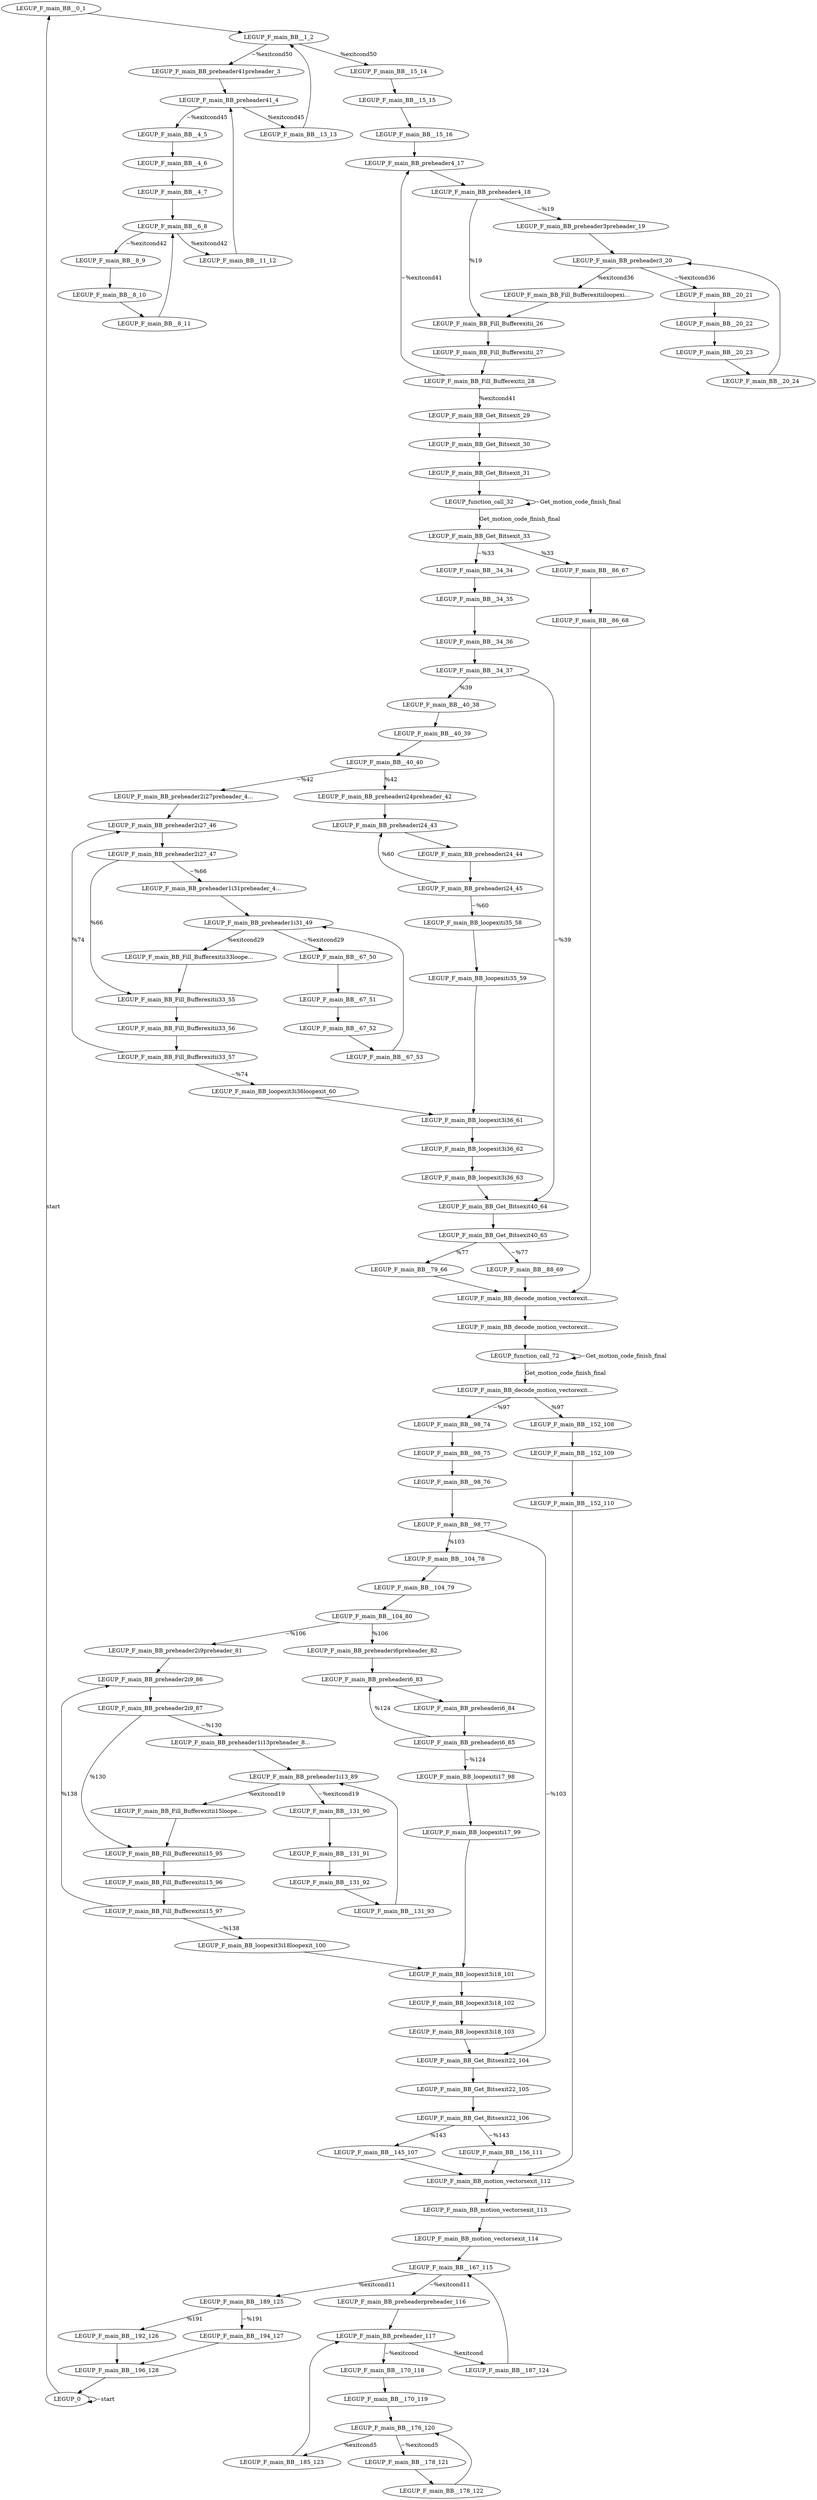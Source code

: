 digraph {
Node0x314bb20[label="LEGUP_F_main_BB__0_1"];
Node0x314b980[label="LEGUP_0"];
Node0x314b980 -> Node0x314bb20[label="start"];
Node0x314b980 -> Node0x314b980[label="~start"];
Node0x314bc70[label="LEGUP_F_main_BB__1_2"];
Node0x314bb20 -> Node0x314bc70;
Node0x314c6f0[label="LEGUP_F_main_BB__15_14"];
Node0x314bc70 -> Node0x314c6f0[label="%exitcond50"];
Node0x314bdc0[label="LEGUP_F_main_BB_preheader41preheader_3"];
Node0x314bc70 -> Node0x314bdc0[label="~%exitcond50"];
Node0x314bf10[label="LEGUP_F_main_BB_preheader41_4"];
Node0x314bdc0 -> Node0x314bf10;
Node0x314c5a0[label="LEGUP_F_main_BB__13_13"];
Node0x314bf10 -> Node0x314c5a0[label="%exitcond45"];
Node0x314c060[label="LEGUP_F_main_BB__4_5"];
Node0x314bf10 -> Node0x314c060[label="~%exitcond45"];
Node0x31251e0[label="LEGUP_F_main_BB__4_6"];
Node0x314c060 -> Node0x31251e0;
Node0x31252b0[label="LEGUP_F_main_BB__4_7"];
Node0x31251e0 -> Node0x31252b0;
Node0x314c1b0[label="LEGUP_F_main_BB__6_8"];
Node0x31252b0 -> Node0x314c1b0;
Node0x314c450[label="LEGUP_F_main_BB__11_12"];
Node0x314c1b0 -> Node0x314c450[label="%exitcond42"];
Node0x314c300[label="LEGUP_F_main_BB__8_9"];
Node0x314c1b0 -> Node0x314c300[label="~%exitcond42"];
Node0x3126490[label="LEGUP_F_main_BB__8_10"];
Node0x314c300 -> Node0x3126490;
Node0x3126560[label="LEGUP_F_main_BB__8_11"];
Node0x3126490 -> Node0x3126560;
Node0x3126560 -> Node0x314c1b0;
Node0x314c450 -> Node0x314bf10;
Node0x314c5a0 -> Node0x314bc70;
Node0x3127740[label="LEGUP_F_main_BB__15_15"];
Node0x314c6f0 -> Node0x3127740;
Node0x3127810[label="LEGUP_F_main_BB__15_16"];
Node0x3127740 -> Node0x3127810;
Node0x314c840[label="LEGUP_F_main_BB_preheader4_17"];
Node0x3127810 -> Node0x314c840;
Node0x31278e0[label="LEGUP_F_main_BB_preheader4_18"];
Node0x314c840 -> Node0x31278e0;
Node0x314df00[label="LEGUP_F_main_BB_Fill_Bufferexitii_26"];
Node0x31278e0 -> Node0x314df00[label="%19"];
Node0x314c990[label="LEGUP_F_main_BB_preheader3preheader_19"];
Node0x31278e0 -> Node0x314c990[label="~%19"];
Node0x314db10[label="LEGUP_F_main_BB_preheader3_20"];
Node0x314c990 -> Node0x314db10;
Node0x314ddb0[label="LEGUP_F_main_BB_Fill_Bufferexitiiloopexi..."];
Node0x314db10 -> Node0x314ddb0[label="%exitcond36"];
Node0x314dc60[label="LEGUP_F_main_BB__20_21"];
Node0x314db10 -> Node0x314dc60[label="~%exitcond36"];
Node0x3127bc0[label="LEGUP_F_main_BB__20_22"];
Node0x314dc60 -> Node0x3127bc0;
Node0x3127c90[label="LEGUP_F_main_BB__20_23"];
Node0x3127bc0 -> Node0x3127c90;
Node0x3127d60[label="LEGUP_F_main_BB__20_24"];
Node0x3127c90 -> Node0x3127d60;
Node0x3127d60 -> Node0x314db10;
Node0x314ddb0 -> Node0x314df00;
Node0x311fa20[label="LEGUP_F_main_BB_Fill_Bufferexitii_27"];
Node0x314df00 -> Node0x311fa20;
Node0x311faf0[label="LEGUP_F_main_BB_Fill_Bufferexitii_28"];
Node0x311fa20 -> Node0x311faf0;
Node0x314e050[label="LEGUP_F_main_BB_Get_Bitsexit_29"];
Node0x311faf0 -> Node0x314e050[label="%exitcond41"];
Node0x311faf0 -> Node0x314c840[label="~%exitcond41"];
Node0x3124e30[label="LEGUP_F_main_BB_Get_Bitsexit_30"];
Node0x314e050 -> Node0x3124e30;
Node0x3124f00[label="LEGUP_F_main_BB_Get_Bitsexit_31"];
Node0x3124e30 -> Node0x3124f00;
Node0x344dc50[label="LEGUP_function_call_32"];
Node0x3124f00 -> Node0x344dc50;
Node0x3124fd0[label="LEGUP_F_main_BB_Get_Bitsexit_33"];
Node0x344dc50 -> Node0x3124fd0[label="Get_motion_code_finish_final"];
Node0x344dc50 -> Node0x344dc50[label="~Get_motion_code_finish_final"];
Node0x311cc60[label="LEGUP_F_main_BB__86_67"];
Node0x3124fd0 -> Node0x311cc60[label="%33"];
Node0x314e1a0[label="LEGUP_F_main_BB__34_34"];
Node0x3124fd0 -> Node0x314e1a0[label="~%33"];
Node0x3125510[label="LEGUP_F_main_BB__34_35"];
Node0x314e1a0 -> Node0x3125510;
Node0x31255e0[label="LEGUP_F_main_BB__34_36"];
Node0x3125510 -> Node0x31255e0;
Node0x31256b0[label="LEGUP_F_main_BB__34_37"];
Node0x31255e0 -> Node0x31256b0;
Node0x314e2f0[label="LEGUP_F_main_BB__40_38"];
Node0x31256b0 -> Node0x314e2f0[label="%39"];
Node0x311c9c0[label="LEGUP_F_main_BB_Get_Bitsexit40_64"];
Node0x31256b0 -> Node0x311c9c0[label="~%39"];
Node0x31259a0[label="LEGUP_F_main_BB__40_39"];
Node0x314e2f0 -> Node0x31259a0;
Node0x3125a70[label="LEGUP_F_main_BB__40_40"];
Node0x31259a0 -> Node0x3125a70;
Node0x314e590[label="LEGUP_F_main_BB_preheaderi24preheader_42"];
Node0x3125a70 -> Node0x314e590[label="%42"];
Node0x314e440[label="LEGUP_F_main_BB_preheader2i27preheader_4..."];
Node0x3125a70 -> Node0x314e440[label="~%42"];
Node0x314e830[label="LEGUP_F_main_BB_preheader2i27_46"];
Node0x314e440 -> Node0x314e830;
Node0x314e6e0[label="LEGUP_F_main_BB_preheaderi24_43"];
Node0x314e590 -> Node0x314e6e0;
Node0x3125ce0[label="LEGUP_F_main_BB_preheaderi24_44"];
Node0x314e6e0 -> Node0x3125ce0;
Node0x3125db0[label="LEGUP_F_main_BB_preheaderi24_45"];
Node0x3125ce0 -> Node0x3125db0;
Node0x3125db0 -> Node0x314e6e0[label="%60"];
Node0x311c5d0[label="LEGUP_F_main_BB_loopexiti35_58"];
Node0x3125db0 -> Node0x311c5d0[label="~%60"];
Node0x3124640[label="LEGUP_F_main_BB_preheader2i27_47"];
Node0x314e830 -> Node0x3124640;
Node0x314eec0[label="LEGUP_F_main_BB_Fill_Bufferexitii33_55"];
Node0x3124640 -> Node0x314eec0[label="%66"];
Node0x314e980[label="LEGUP_F_main_BB_preheader1i31preheader_4..."];
Node0x3124640 -> Node0x314e980[label="~%66"];
Node0x314ead0[label="LEGUP_F_main_BB_preheader1i31_49"];
Node0x314e980 -> Node0x314ead0;
Node0x314ed70[label="LEGUP_F_main_BB_Fill_Bufferexitii33loope..."];
Node0x314ead0 -> Node0x314ed70[label="%exitcond29"];
Node0x314ec20[label="LEGUP_F_main_BB__67_50"];
Node0x314ead0 -> Node0x314ec20[label="~%exitcond29"];
Node0x3124960[label="LEGUP_F_main_BB__67_51"];
Node0x314ec20 -> Node0x3124960;
Node0x3124a30[label="LEGUP_F_main_BB__67_52"];
Node0x3124960 -> Node0x3124a30;
Node0x3124b00[label="LEGUP_F_main_BB__67_53"];
Node0x3124a30 -> Node0x3124b00;
Node0x3124b00 -> Node0x314ead0;
Node0x314ed70 -> Node0x314eec0;
Node0x3126630[label="LEGUP_F_main_BB_Fill_Bufferexitii33_56"];
Node0x314eec0 -> Node0x3126630;
Node0x3126700[label="LEGUP_F_main_BB_Fill_Bufferexitii33_57"];
Node0x3126630 -> Node0x3126700;
Node0x3126700 -> Node0x314e830[label="%74"];
Node0x311c720[label="LEGUP_F_main_BB_loopexit3i36loopexit_60"];
Node0x3126700 -> Node0x311c720[label="~%74"];
Node0x3126910[label="LEGUP_F_main_BB_loopexiti35_59"];
Node0x311c5d0 -> Node0x3126910;
Node0x311c870[label="LEGUP_F_main_BB_loopexit3i36_61"];
Node0x3126910 -> Node0x311c870;
Node0x311c720 -> Node0x311c870;
Node0x3126a60[label="LEGUP_F_main_BB_loopexit3i36_62"];
Node0x311c870 -> Node0x3126a60;
Node0x3126b30[label="LEGUP_F_main_BB_loopexit3i36_63"];
Node0x3126a60 -> Node0x3126b30;
Node0x3126b30 -> Node0x311c9c0;
Node0x3126d40[label="LEGUP_F_main_BB_Get_Bitsexit40_65"];
Node0x311c9c0 -> Node0x3126d40;
Node0x311cb10[label="LEGUP_F_main_BB__79_66"];
Node0x3126d40 -> Node0x311cb10[label="%77"];
Node0x311cdb0[label="LEGUP_F_main_BB__88_69"];
Node0x3126d40 -> Node0x311cdb0[label="~%77"];
Node0x311cf00[label="LEGUP_F_main_BB_decode_motion_vectorexit..."];
Node0x311cb10 -> Node0x311cf00;
Node0x3124470[label="LEGUP_F_main_BB__86_68"];
Node0x311cc60 -> Node0x3124470;
Node0x3124470 -> Node0x311cf00;
Node0x311cdb0 -> Node0x311cf00;
Node0x3129f90[label="LEGUP_F_main_BB_decode_motion_vectorexit..."];
Node0x311cf00 -> Node0x3129f90;
Node0x3453e60[label="LEGUP_function_call_72"];
Node0x3129f90 -> Node0x3453e60;
Node0x312a060[label="LEGUP_F_main_BB_decode_motion_vectorexit..."];
Node0x3453e60 -> Node0x312a060[label="Get_motion_code_finish_final"];
Node0x3453e60 -> Node0x3453e60[label="~Get_motion_code_finish_final"];
Node0x311e550[label="LEGUP_F_main_BB__152_108"];
Node0x312a060 -> Node0x311e550[label="%97"];
Node0x311d050[label="LEGUP_F_main_BB__98_74"];
Node0x312a060 -> Node0x311d050[label="~%97"];
Node0x312a280[label="LEGUP_F_main_BB__98_75"];
Node0x311d050 -> Node0x312a280;
Node0x312a350[label="LEGUP_F_main_BB__98_76"];
Node0x312a280 -> Node0x312a350;
Node0x312a420[label="LEGUP_F_main_BB__98_77"];
Node0x312a350 -> Node0x312a420;
Node0x311d1a0[label="LEGUP_F_main_BB__104_78"];
Node0x312a420 -> Node0x311d1a0[label="%103"];
Node0x311e2b0[label="LEGUP_F_main_BB_Get_Bitsexit22_104"];
Node0x312a420 -> Node0x311e2b0[label="~%103"];
Node0x312b660[label="LEGUP_F_main_BB__104_79"];
Node0x311d1a0 -> Node0x312b660;
Node0x312b730[label="LEGUP_F_main_BB__104_80"];
Node0x312b660 -> Node0x312b730;
Node0x311d440[label="LEGUP_F_main_BB_preheaderi6preheader_82"];
Node0x312b730 -> Node0x311d440[label="%106"];
Node0x311d2f0[label="LEGUP_F_main_BB_preheader2i9preheader_81"];
Node0x312b730 -> Node0x311d2f0[label="~%106"];
Node0x311d6e0[label="LEGUP_F_main_BB_preheader2i9_86"];
Node0x311d2f0 -> Node0x311d6e0;
Node0x311d590[label="LEGUP_F_main_BB_preheaderi6_83"];
Node0x311d440 -> Node0x311d590;
Node0x311fee0[label="LEGUP_F_main_BB_preheaderi6_84"];
Node0x311d590 -> Node0x311fee0;
Node0x312b970[label="LEGUP_F_main_BB_preheaderi6_85"];
Node0x311fee0 -> Node0x312b970;
Node0x312b970 -> Node0x311d590[label="%124"];
Node0x311dec0[label="LEGUP_F_main_BB_loopexiti17_98"];
Node0x312b970 -> Node0x311dec0[label="~%124"];
Node0x312bcd0[label="LEGUP_F_main_BB_preheader2i9_87"];
Node0x311d6e0 -> Node0x312bcd0;
Node0x311dd70[label="LEGUP_F_main_BB_Fill_Bufferexitii15_95"];
Node0x312bcd0 -> Node0x311dd70[label="%130"];
Node0x311d830[label="LEGUP_F_main_BB_preheader1i13preheader_8..."];
Node0x312bcd0 -> Node0x311d830[label="~%130"];
Node0x311d980[label="LEGUP_F_main_BB_preheader1i13_89"];
Node0x311d830 -> Node0x311d980;
Node0x311dc20[label="LEGUP_F_main_BB_Fill_Bufferexitii15loope..."];
Node0x311d980 -> Node0x311dc20[label="%exitcond19"];
Node0x311dad0[label="LEGUP_F_main_BB__131_90"];
Node0x311d980 -> Node0x311dad0[label="~%exitcond19"];
Node0x312bff0[label="LEGUP_F_main_BB__131_91"];
Node0x311dad0 -> Node0x312bff0;
Node0x312c0c0[label="LEGUP_F_main_BB__131_92"];
Node0x312bff0 -> Node0x312c0c0;
Node0x312c190[label="LEGUP_F_main_BB__131_93"];
Node0x312c0c0 -> Node0x312c190;
Node0x312c190 -> Node0x311d980;
Node0x311dc20 -> Node0x311dd70;
Node0x312c340[label="LEGUP_F_main_BB_Fill_Bufferexitii15_96"];
Node0x311dd70 -> Node0x312c340;
Node0x312c440[label="LEGUP_F_main_BB_Fill_Bufferexitii15_97"];
Node0x312c340 -> Node0x312c440;
Node0x312c440 -> Node0x311d6e0[label="%138"];
Node0x311e010[label="LEGUP_F_main_BB_loopexit3i18loopexit_100"];
Node0x312c440 -> Node0x311e010[label="~%138"];
Node0x3127070[label="LEGUP_F_main_BB_loopexiti17_99"];
Node0x311dec0 -> Node0x3127070;
Node0x311e160[label="LEGUP_F_main_BB_loopexit3i18_101"];
Node0x3127070 -> Node0x311e160;
Node0x311e010 -> Node0x311e160;
Node0x312a660[label="LEGUP_F_main_BB_loopexit3i18_102"];
Node0x311e160 -> Node0x312a660;
Node0x312a730[label="LEGUP_F_main_BB_loopexit3i18_103"];
Node0x312a660 -> Node0x312a730;
Node0x312a730 -> Node0x311e2b0;
Node0x312a940[label="LEGUP_F_main_BB_Get_Bitsexit22_105"];
Node0x311e2b0 -> Node0x312a940;
Node0x312aa10[label="LEGUP_F_main_BB_Get_Bitsexit22_106"];
Node0x312a940 -> Node0x312aa10;
Node0x311e400[label="LEGUP_F_main_BB__145_107"];
Node0x312aa10 -> Node0x311e400[label="%143"];
Node0x311e6a0[label="LEGUP_F_main_BB__156_111"];
Node0x312aa10 -> Node0x311e6a0[label="~%143"];
Node0x311e7f0[label="LEGUP_F_main_BB_motion_vectorsexit_112"];
Node0x311e400 -> Node0x311e7f0;
Node0x312ad80[label="LEGUP_F_main_BB__152_109"];
Node0x311e550 -> Node0x312ad80;
Node0x312ae50[label="LEGUP_F_main_BB__152_110"];
Node0x312ad80 -> Node0x312ae50;
Node0x312ae50 -> Node0x311e7f0;
Node0x311e6a0 -> Node0x311e7f0;
Node0x312b130[label="LEGUP_F_main_BB_motion_vectorsexit_113"];
Node0x311e7f0 -> Node0x312b130;
Node0x312b200[label="LEGUP_F_main_BB_motion_vectorsexit_114"];
Node0x312b130 -> Node0x312b200;
Node0x311e940[label="LEGUP_F_main_BB__167_115"];
Node0x312b200 -> Node0x311e940;
Node0x311f3c0[label="LEGUP_F_main_BB__189_125"];
Node0x311e940 -> Node0x311f3c0[label="%exitcond11"];
Node0x311ea90[label="LEGUP_F_main_BB_preheaderpreheader_116"];
Node0x311e940 -> Node0x311ea90[label="~%exitcond11"];
Node0x311ebe0[label="LEGUP_F_main_BB_preheader_117"];
Node0x311ea90 -> Node0x311ebe0;
Node0x311f270[label="LEGUP_F_main_BB__187_124"];
Node0x311ebe0 -> Node0x311f270[label="%exitcond"];
Node0x311ed30[label="LEGUP_F_main_BB__170_118"];
Node0x311ebe0 -> Node0x311ed30[label="~%exitcond"];
Node0x3127e90[label="LEGUP_F_main_BB__170_119"];
Node0x311ed30 -> Node0x3127e90;
Node0x311ee80[label="LEGUP_F_main_BB__176_120"];
Node0x3127e90 -> Node0x311ee80;
Node0x311f120[label="LEGUP_F_main_BB__185_123"];
Node0x311ee80 -> Node0x311f120[label="%exitcond5"];
Node0x311efd0[label="LEGUP_F_main_BB__178_121"];
Node0x311ee80 -> Node0x311efd0[label="~%exitcond5"];
Node0x31290e0[label="LEGUP_F_main_BB__178_122"];
Node0x311efd0 -> Node0x31290e0;
Node0x31290e0 -> Node0x311ee80;
Node0x311f120 -> Node0x311ebe0;
Node0x311f270 -> Node0x311e940;
Node0x311f510[label="LEGUP_F_main_BB__192_126"];
Node0x311f3c0 -> Node0x311f510[label="%191"];
Node0x311f660[label="LEGUP_F_main_BB__194_127"];
Node0x311f3c0 -> Node0x311f660[label="~%191"];
Node0x311f7b0[label="LEGUP_F_main_BB__196_128"];
Node0x311f510 -> Node0x311f7b0;
Node0x311f660 -> Node0x311f7b0;
Node0x311f7b0 -> Node0x314b980;
}
